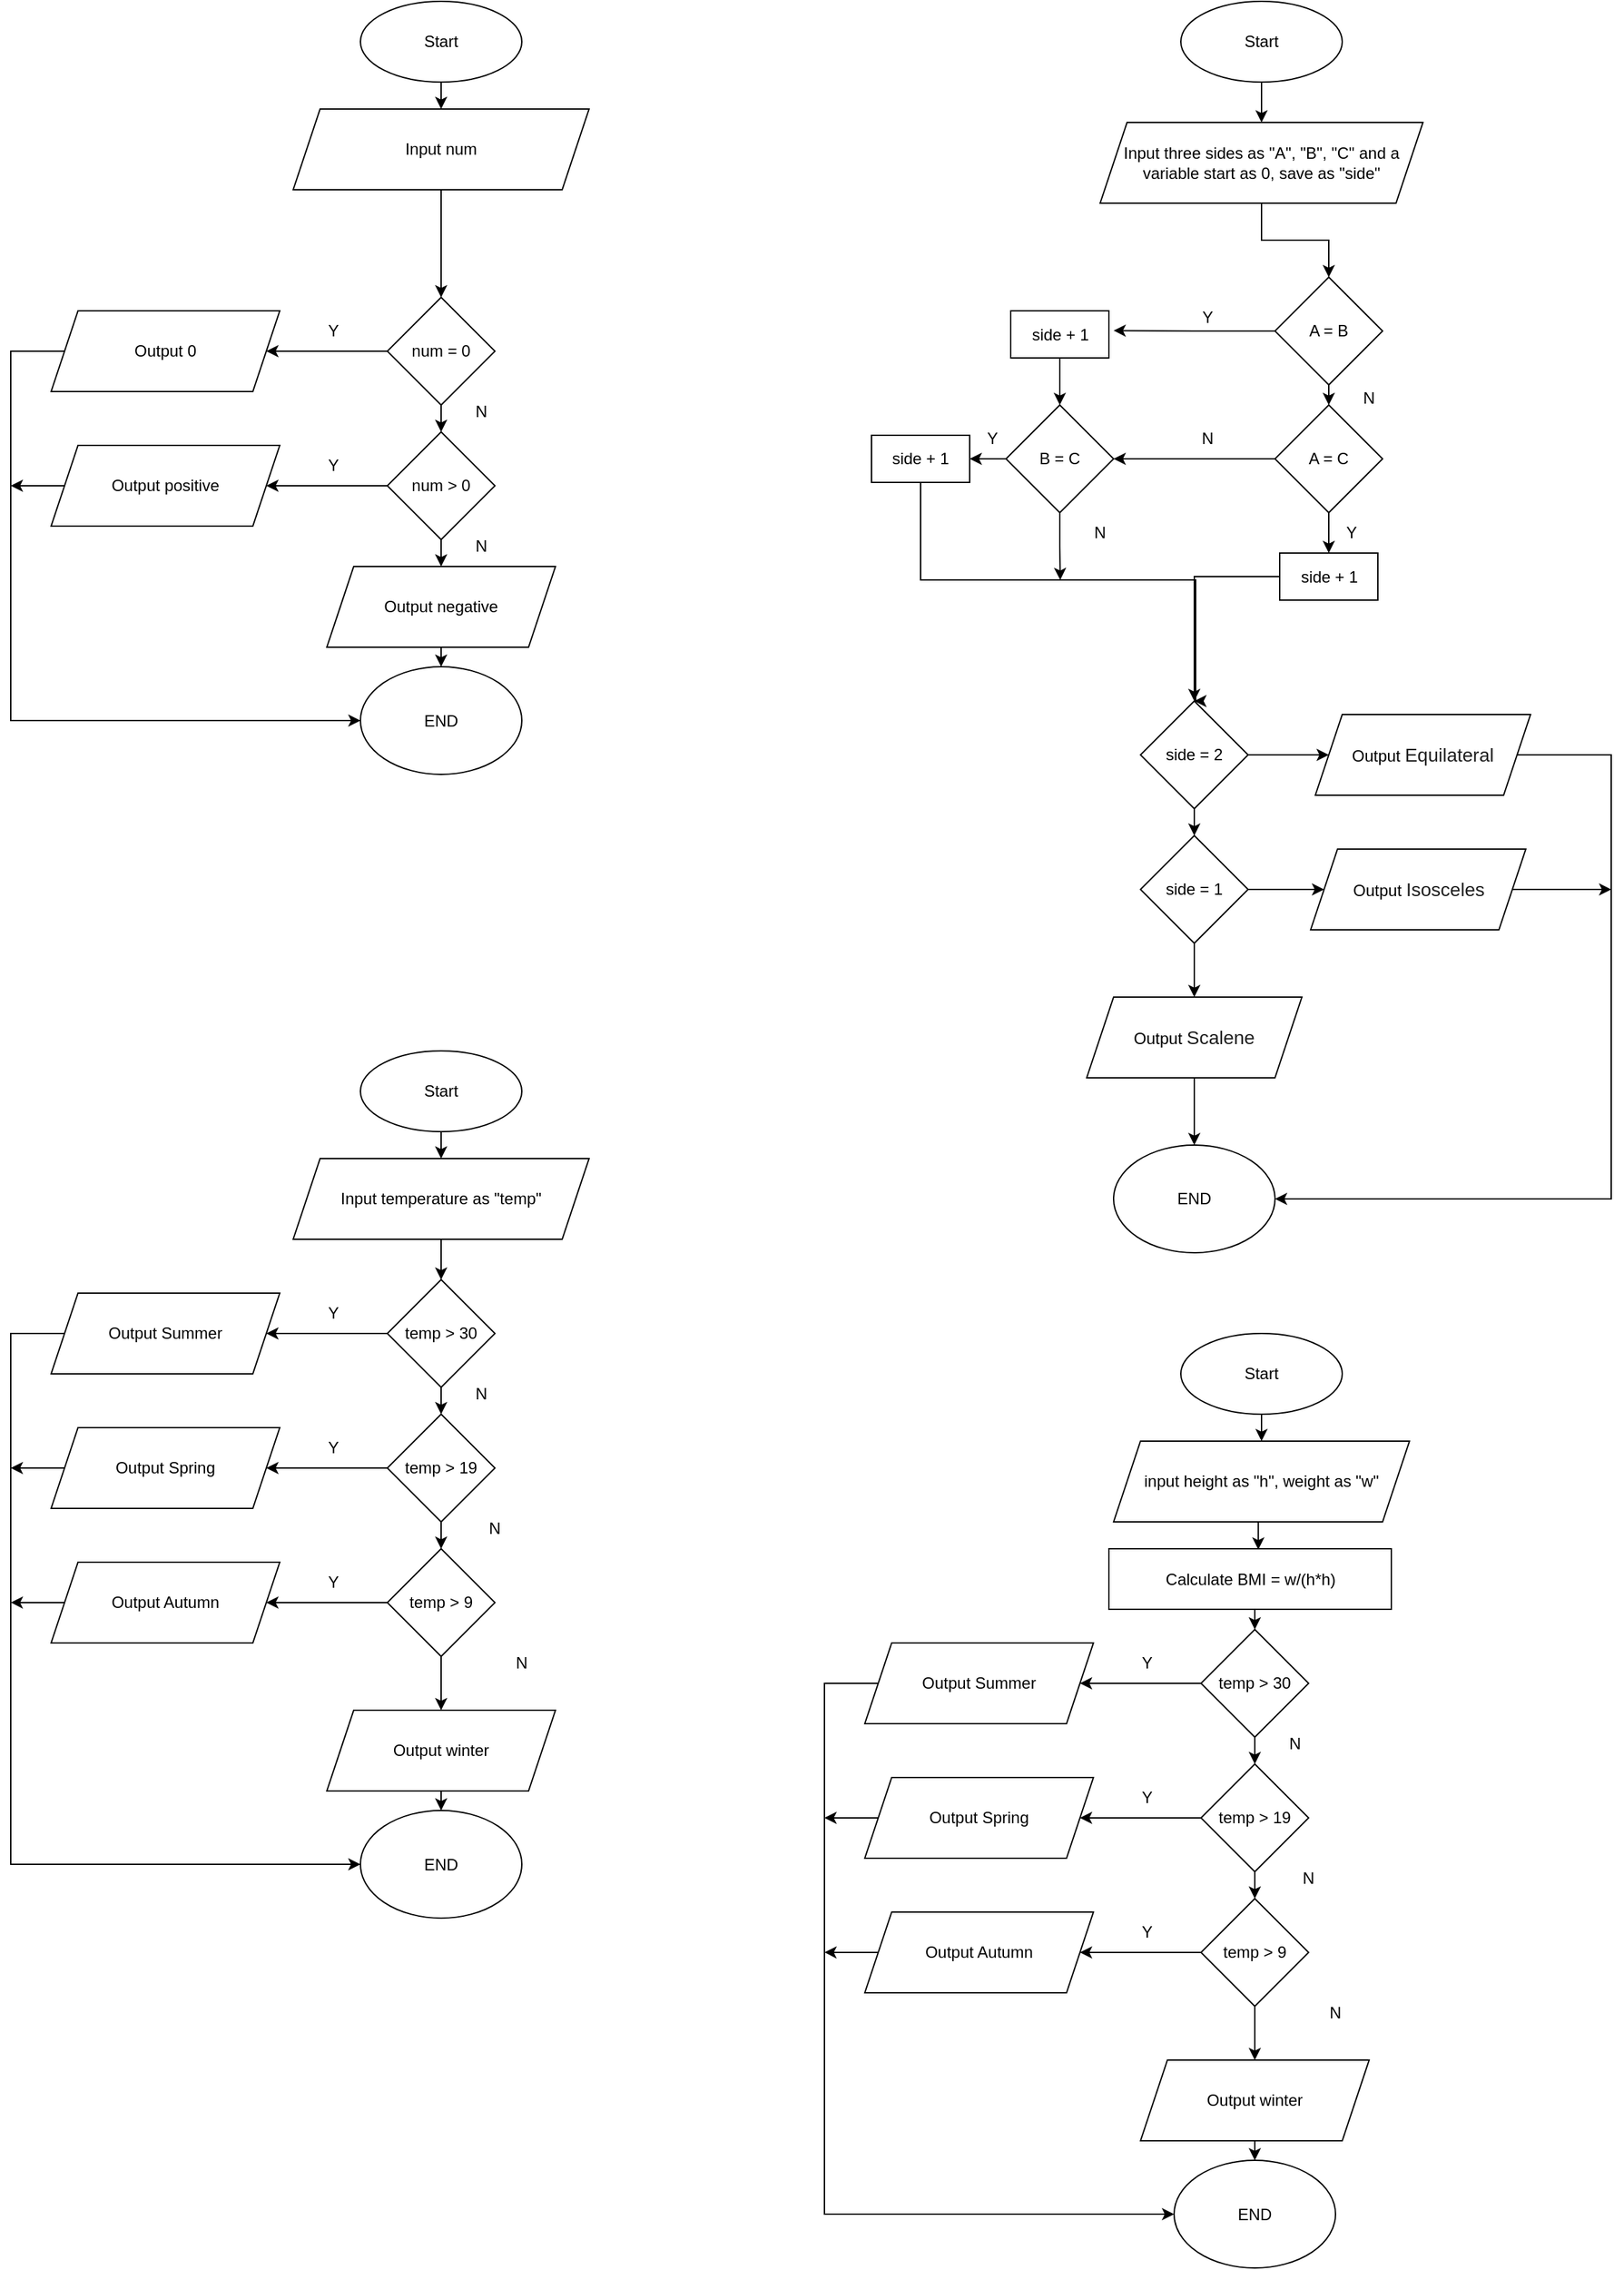 <mxfile version="26.2.2">
  <diagram name="第 1 页" id="eC2Kco5h_vt9p9tLWTmq">
    <mxGraphModel dx="838" dy="527" grid="1" gridSize="10" guides="1" tooltips="1" connect="1" arrows="1" fold="1" page="1" pageScale="1" pageWidth="827" pageHeight="1169" math="0" shadow="0">
      <root>
        <mxCell id="0" />
        <mxCell id="1" parent="0" />
        <mxCell id="uq4aCa0WkTKRPATRxZhl-22" style="edgeStyle=orthogonalEdgeStyle;rounded=0;orthogonalLoop=1;jettySize=auto;html=1;exitX=0.5;exitY=1;exitDx=0;exitDy=0;entryX=0.5;entryY=0;entryDx=0;entryDy=0;" parent="1" source="uq4aCa0WkTKRPATRxZhl-1" target="uq4aCa0WkTKRPATRxZhl-2" edge="1">
          <mxGeometry relative="1" as="geometry" />
        </mxCell>
        <mxCell id="uq4aCa0WkTKRPATRxZhl-1" value="Start" style="ellipse;whiteSpace=wrap;html=1;" parent="1" vertex="1">
          <mxGeometry x="380" y="90" width="120" height="60" as="geometry" />
        </mxCell>
        <mxCell id="uq4aCa0WkTKRPATRxZhl-21" style="edgeStyle=orthogonalEdgeStyle;rounded=0;orthogonalLoop=1;jettySize=auto;html=1;exitX=0.5;exitY=1;exitDx=0;exitDy=0;entryX=0.5;entryY=0;entryDx=0;entryDy=0;" parent="1" source="uq4aCa0WkTKRPATRxZhl-2" target="uq4aCa0WkTKRPATRxZhl-10" edge="1">
          <mxGeometry relative="1" as="geometry">
            <mxPoint x="440" y="250.0" as="targetPoint" />
          </mxGeometry>
        </mxCell>
        <mxCell id="uq4aCa0WkTKRPATRxZhl-2" value="Input num" style="shape=parallelogram;perimeter=parallelogramPerimeter;whiteSpace=wrap;html=1;fixedSize=1;" parent="1" vertex="1">
          <mxGeometry x="330" y="170" width="220" height="60" as="geometry" />
        </mxCell>
        <mxCell id="qsWvdxj1EgRxqHzuY-iP-4" style="edgeStyle=orthogonalEdgeStyle;rounded=0;orthogonalLoop=1;jettySize=auto;html=1;exitX=0.5;exitY=1;exitDx=0;exitDy=0;entryX=0.5;entryY=0;entryDx=0;entryDy=0;" edge="1" parent="1" source="uq4aCa0WkTKRPATRxZhl-10" target="qsWvdxj1EgRxqHzuY-iP-1">
          <mxGeometry relative="1" as="geometry" />
        </mxCell>
        <mxCell id="qsWvdxj1EgRxqHzuY-iP-7" style="edgeStyle=orthogonalEdgeStyle;rounded=0;orthogonalLoop=1;jettySize=auto;html=1;exitX=0;exitY=0.5;exitDx=0;exitDy=0;" edge="1" parent="1" source="uq4aCa0WkTKRPATRxZhl-10" target="qsWvdxj1EgRxqHzuY-iP-3">
          <mxGeometry relative="1" as="geometry" />
        </mxCell>
        <mxCell id="uq4aCa0WkTKRPATRxZhl-10" value="num = 0" style="rhombus;whiteSpace=wrap;html=1;" parent="1" vertex="1">
          <mxGeometry x="400" y="310" width="80" height="80" as="geometry" />
        </mxCell>
        <mxCell id="uq4aCa0WkTKRPATRxZhl-24" style="edgeStyle=orthogonalEdgeStyle;rounded=0;orthogonalLoop=1;jettySize=auto;html=1;exitX=0.5;exitY=1;exitDx=0;exitDy=0;entryX=0.5;entryY=0;entryDx=0;entryDy=0;" parent="1" source="uq4aCa0WkTKRPATRxZhl-13" target="uq4aCa0WkTKRPATRxZhl-15" edge="1">
          <mxGeometry relative="1" as="geometry" />
        </mxCell>
        <mxCell id="uq4aCa0WkTKRPATRxZhl-13" value="Output negative" style="shape=parallelogram;perimeter=parallelogramPerimeter;whiteSpace=wrap;html=1;fixedSize=1;" parent="1" vertex="1">
          <mxGeometry x="355" y="510" width="170" height="60" as="geometry" />
        </mxCell>
        <mxCell id="uq4aCa0WkTKRPATRxZhl-15" value="END" style="ellipse;whiteSpace=wrap;html=1;" parent="1" vertex="1">
          <mxGeometry x="380" y="584.5" width="120" height="80" as="geometry" />
        </mxCell>
        <mxCell id="qsWvdxj1EgRxqHzuY-iP-5" style="edgeStyle=orthogonalEdgeStyle;rounded=0;orthogonalLoop=1;jettySize=auto;html=1;exitX=0.5;exitY=1;exitDx=0;exitDy=0;entryX=0.5;entryY=0;entryDx=0;entryDy=0;" edge="1" parent="1" source="qsWvdxj1EgRxqHzuY-iP-1" target="uq4aCa0WkTKRPATRxZhl-13">
          <mxGeometry relative="1" as="geometry" />
        </mxCell>
        <mxCell id="qsWvdxj1EgRxqHzuY-iP-6" style="edgeStyle=orthogonalEdgeStyle;rounded=0;orthogonalLoop=1;jettySize=auto;html=1;exitX=0;exitY=0.5;exitDx=0;exitDy=0;" edge="1" parent="1" source="qsWvdxj1EgRxqHzuY-iP-1" target="qsWvdxj1EgRxqHzuY-iP-2">
          <mxGeometry relative="1" as="geometry" />
        </mxCell>
        <mxCell id="qsWvdxj1EgRxqHzuY-iP-1" value="num &amp;gt; 0" style="rhombus;whiteSpace=wrap;html=1;" vertex="1" parent="1">
          <mxGeometry x="400" y="410" width="80" height="80" as="geometry" />
        </mxCell>
        <mxCell id="qsWvdxj1EgRxqHzuY-iP-11" style="edgeStyle=orthogonalEdgeStyle;rounded=0;orthogonalLoop=1;jettySize=auto;html=1;exitX=0;exitY=0.5;exitDx=0;exitDy=0;" edge="1" parent="1" source="qsWvdxj1EgRxqHzuY-iP-2">
          <mxGeometry relative="1" as="geometry">
            <mxPoint x="120" y="450" as="targetPoint" />
          </mxGeometry>
        </mxCell>
        <mxCell id="qsWvdxj1EgRxqHzuY-iP-2" value="Output positive" style="shape=parallelogram;perimeter=parallelogramPerimeter;whiteSpace=wrap;html=1;fixedSize=1;" vertex="1" parent="1">
          <mxGeometry x="150" y="420" width="170" height="60" as="geometry" />
        </mxCell>
        <mxCell id="qsWvdxj1EgRxqHzuY-iP-10" style="edgeStyle=orthogonalEdgeStyle;rounded=0;orthogonalLoop=1;jettySize=auto;html=1;exitX=0;exitY=0.5;exitDx=0;exitDy=0;entryX=0;entryY=0.5;entryDx=0;entryDy=0;" edge="1" parent="1" source="qsWvdxj1EgRxqHzuY-iP-3" target="uq4aCa0WkTKRPATRxZhl-15">
          <mxGeometry relative="1" as="geometry">
            <Array as="points">
              <mxPoint x="120" y="350" />
              <mxPoint x="120" y="625" />
            </Array>
          </mxGeometry>
        </mxCell>
        <mxCell id="qsWvdxj1EgRxqHzuY-iP-3" value="Output 0" style="shape=parallelogram;perimeter=parallelogramPerimeter;whiteSpace=wrap;html=1;fixedSize=1;" vertex="1" parent="1">
          <mxGeometry x="150" y="320" width="170" height="60" as="geometry" />
        </mxCell>
        <mxCell id="qsWvdxj1EgRxqHzuY-iP-12" value="Y" style="text;html=1;align=center;verticalAlign=middle;whiteSpace=wrap;rounded=0;" vertex="1" parent="1">
          <mxGeometry x="330" y="320" width="60" height="30" as="geometry" />
        </mxCell>
        <mxCell id="qsWvdxj1EgRxqHzuY-iP-13" value="Y" style="text;html=1;align=center;verticalAlign=middle;whiteSpace=wrap;rounded=0;" vertex="1" parent="1">
          <mxGeometry x="330" y="420" width="60" height="30" as="geometry" />
        </mxCell>
        <mxCell id="qsWvdxj1EgRxqHzuY-iP-14" value="N" style="text;html=1;align=center;verticalAlign=middle;whiteSpace=wrap;rounded=0;" vertex="1" parent="1">
          <mxGeometry x="440" y="380" width="60" height="30" as="geometry" />
        </mxCell>
        <mxCell id="qsWvdxj1EgRxqHzuY-iP-15" value="N" style="text;html=1;align=center;verticalAlign=middle;whiteSpace=wrap;rounded=0;" vertex="1" parent="1">
          <mxGeometry x="440" y="480" width="60" height="30" as="geometry" />
        </mxCell>
        <mxCell id="qsWvdxj1EgRxqHzuY-iP-49" style="edgeStyle=orthogonalEdgeStyle;rounded=0;orthogonalLoop=1;jettySize=auto;html=1;exitX=0.5;exitY=1;exitDx=0;exitDy=0;entryX=0.5;entryY=0;entryDx=0;entryDy=0;" edge="1" parent="1" source="qsWvdxj1EgRxqHzuY-iP-17" target="qsWvdxj1EgRxqHzuY-iP-19">
          <mxGeometry relative="1" as="geometry" />
        </mxCell>
        <mxCell id="qsWvdxj1EgRxqHzuY-iP-17" value="Start" style="ellipse;whiteSpace=wrap;html=1;" vertex="1" parent="1">
          <mxGeometry x="990" y="90" width="120" height="60" as="geometry" />
        </mxCell>
        <mxCell id="qsWvdxj1EgRxqHzuY-iP-18" value="END" style="ellipse;whiteSpace=wrap;html=1;" vertex="1" parent="1">
          <mxGeometry x="940" y="940" width="120" height="80" as="geometry" />
        </mxCell>
        <mxCell id="qsWvdxj1EgRxqHzuY-iP-48" style="edgeStyle=orthogonalEdgeStyle;rounded=0;orthogonalLoop=1;jettySize=auto;html=1;exitX=0.5;exitY=1;exitDx=0;exitDy=0;entryX=0.5;entryY=0;entryDx=0;entryDy=0;" edge="1" parent="1" source="qsWvdxj1EgRxqHzuY-iP-19" target="qsWvdxj1EgRxqHzuY-iP-20">
          <mxGeometry relative="1" as="geometry" />
        </mxCell>
        <mxCell id="qsWvdxj1EgRxqHzuY-iP-19" value="Input three sides as &quot;A&quot;, &quot;B&quot;, &quot;C&quot; and a variable start as 0, save as &quot;side&quot;" style="shape=parallelogram;perimeter=parallelogramPerimeter;whiteSpace=wrap;html=1;fixedSize=1;" vertex="1" parent="1">
          <mxGeometry x="930" y="180" width="240" height="60" as="geometry" />
        </mxCell>
        <mxCell id="qsWvdxj1EgRxqHzuY-iP-34" style="edgeStyle=orthogonalEdgeStyle;rounded=0;orthogonalLoop=1;jettySize=auto;html=1;exitX=0;exitY=0.5;exitDx=0;exitDy=0;" edge="1" parent="1" source="qsWvdxj1EgRxqHzuY-iP-20">
          <mxGeometry relative="1" as="geometry">
            <mxPoint x="940" y="334.667" as="targetPoint" />
          </mxGeometry>
        </mxCell>
        <mxCell id="qsWvdxj1EgRxqHzuY-iP-35" style="edgeStyle=orthogonalEdgeStyle;rounded=0;orthogonalLoop=1;jettySize=auto;html=1;exitX=0.5;exitY=1;exitDx=0;exitDy=0;entryX=0.5;entryY=0;entryDx=0;entryDy=0;" edge="1" parent="1" source="qsWvdxj1EgRxqHzuY-iP-20" target="qsWvdxj1EgRxqHzuY-iP-22">
          <mxGeometry relative="1" as="geometry" />
        </mxCell>
        <mxCell id="qsWvdxj1EgRxqHzuY-iP-20" value="A = B" style="rhombus;whiteSpace=wrap;html=1;" vertex="1" parent="1">
          <mxGeometry x="1060" y="295" width="80" height="80" as="geometry" />
        </mxCell>
        <mxCell id="qsWvdxj1EgRxqHzuY-iP-52" style="edgeStyle=orthogonalEdgeStyle;rounded=0;orthogonalLoop=1;jettySize=auto;html=1;exitX=0;exitY=0.5;exitDx=0;exitDy=0;entryX=1;entryY=0.5;entryDx=0;entryDy=0;" edge="1" parent="1" source="qsWvdxj1EgRxqHzuY-iP-21" target="qsWvdxj1EgRxqHzuY-iP-24">
          <mxGeometry relative="1" as="geometry" />
        </mxCell>
        <mxCell id="qsWvdxj1EgRxqHzuY-iP-55" style="edgeStyle=orthogonalEdgeStyle;rounded=0;orthogonalLoop=1;jettySize=auto;html=1;exitX=0.5;exitY=1;exitDx=0;exitDy=0;" edge="1" parent="1" source="qsWvdxj1EgRxqHzuY-iP-21">
          <mxGeometry relative="1" as="geometry">
            <mxPoint x="900.333" y="520" as="targetPoint" />
          </mxGeometry>
        </mxCell>
        <mxCell id="qsWvdxj1EgRxqHzuY-iP-21" value="B = C" style="rhombus;whiteSpace=wrap;html=1;" vertex="1" parent="1">
          <mxGeometry x="860" y="390" width="80" height="80" as="geometry" />
        </mxCell>
        <mxCell id="qsWvdxj1EgRxqHzuY-iP-36" style="edgeStyle=orthogonalEdgeStyle;rounded=0;orthogonalLoop=1;jettySize=auto;html=1;exitX=0.5;exitY=1;exitDx=0;exitDy=0;entryX=0.5;entryY=0;entryDx=0;entryDy=0;" edge="1" parent="1" source="qsWvdxj1EgRxqHzuY-iP-22" target="qsWvdxj1EgRxqHzuY-iP-25">
          <mxGeometry relative="1" as="geometry" />
        </mxCell>
        <mxCell id="qsWvdxj1EgRxqHzuY-iP-37" style="edgeStyle=orthogonalEdgeStyle;rounded=0;orthogonalLoop=1;jettySize=auto;html=1;exitX=0;exitY=0.5;exitDx=0;exitDy=0;entryX=1;entryY=0.5;entryDx=0;entryDy=0;" edge="1" parent="1" source="qsWvdxj1EgRxqHzuY-iP-22" target="qsWvdxj1EgRxqHzuY-iP-21">
          <mxGeometry relative="1" as="geometry" />
        </mxCell>
        <mxCell id="qsWvdxj1EgRxqHzuY-iP-22" value="A = C" style="rhombus;whiteSpace=wrap;html=1;" vertex="1" parent="1">
          <mxGeometry x="1060" y="390" width="80" height="80" as="geometry" />
        </mxCell>
        <mxCell id="qsWvdxj1EgRxqHzuY-iP-38" style="edgeStyle=orthogonalEdgeStyle;rounded=0;orthogonalLoop=1;jettySize=auto;html=1;exitX=0.5;exitY=1;exitDx=0;exitDy=0;entryX=0.5;entryY=0;entryDx=0;entryDy=0;" edge="1" parent="1" source="qsWvdxj1EgRxqHzuY-iP-23" target="qsWvdxj1EgRxqHzuY-iP-21">
          <mxGeometry relative="1" as="geometry" />
        </mxCell>
        <mxCell id="qsWvdxj1EgRxqHzuY-iP-23" value="side + 1" style="rounded=0;whiteSpace=wrap;html=1;" vertex="1" parent="1">
          <mxGeometry x="863.5" y="320" width="73" height="35" as="geometry" />
        </mxCell>
        <mxCell id="qsWvdxj1EgRxqHzuY-iP-54" style="edgeStyle=orthogonalEdgeStyle;rounded=0;orthogonalLoop=1;jettySize=auto;html=1;exitX=0.5;exitY=1;exitDx=0;exitDy=0;" edge="1" parent="1" source="qsWvdxj1EgRxqHzuY-iP-24">
          <mxGeometry relative="1" as="geometry">
            <mxPoint x="1000" y="610" as="targetPoint" />
            <Array as="points">
              <mxPoint x="797" y="520" />
              <mxPoint x="1001" y="520" />
              <mxPoint x="1001" y="610" />
            </Array>
          </mxGeometry>
        </mxCell>
        <mxCell id="qsWvdxj1EgRxqHzuY-iP-24" value="side + 1" style="rounded=0;whiteSpace=wrap;html=1;" vertex="1" parent="1">
          <mxGeometry x="760" y="412.5" width="73" height="35" as="geometry" />
        </mxCell>
        <mxCell id="qsWvdxj1EgRxqHzuY-iP-41" style="edgeStyle=orthogonalEdgeStyle;rounded=0;orthogonalLoop=1;jettySize=auto;html=1;exitX=0;exitY=0.5;exitDx=0;exitDy=0;entryX=0.5;entryY=0;entryDx=0;entryDy=0;" edge="1" parent="1" source="qsWvdxj1EgRxqHzuY-iP-25" target="qsWvdxj1EgRxqHzuY-iP-29">
          <mxGeometry relative="1" as="geometry">
            <Array as="points">
              <mxPoint x="1000" y="518" />
            </Array>
          </mxGeometry>
        </mxCell>
        <mxCell id="qsWvdxj1EgRxqHzuY-iP-25" value="side + 1" style="rounded=0;whiteSpace=wrap;html=1;" vertex="1" parent="1">
          <mxGeometry x="1063.5" y="500" width="73" height="35" as="geometry" />
        </mxCell>
        <mxCell id="qsWvdxj1EgRxqHzuY-iP-42" style="edgeStyle=orthogonalEdgeStyle;rounded=0;orthogonalLoop=1;jettySize=auto;html=1;exitX=1;exitY=0.5;exitDx=0;exitDy=0;" edge="1" parent="1" source="qsWvdxj1EgRxqHzuY-iP-29" target="qsWvdxj1EgRxqHzuY-iP-31">
          <mxGeometry relative="1" as="geometry" />
        </mxCell>
        <mxCell id="qsWvdxj1EgRxqHzuY-iP-43" style="edgeStyle=orthogonalEdgeStyle;rounded=0;orthogonalLoop=1;jettySize=auto;html=1;exitX=0.5;exitY=1;exitDx=0;exitDy=0;entryX=0.5;entryY=0;entryDx=0;entryDy=0;" edge="1" parent="1" source="qsWvdxj1EgRxqHzuY-iP-29" target="qsWvdxj1EgRxqHzuY-iP-30">
          <mxGeometry relative="1" as="geometry" />
        </mxCell>
        <mxCell id="qsWvdxj1EgRxqHzuY-iP-29" value="side = 2" style="rhombus;whiteSpace=wrap;html=1;" vertex="1" parent="1">
          <mxGeometry x="960" y="610" width="80" height="80" as="geometry" />
        </mxCell>
        <mxCell id="qsWvdxj1EgRxqHzuY-iP-44" style="edgeStyle=orthogonalEdgeStyle;rounded=0;orthogonalLoop=1;jettySize=auto;html=1;exitX=1;exitY=0.5;exitDx=0;exitDy=0;" edge="1" parent="1" source="qsWvdxj1EgRxqHzuY-iP-30" target="qsWvdxj1EgRxqHzuY-iP-32">
          <mxGeometry relative="1" as="geometry" />
        </mxCell>
        <mxCell id="qsWvdxj1EgRxqHzuY-iP-45" style="edgeStyle=orthogonalEdgeStyle;rounded=0;orthogonalLoop=1;jettySize=auto;html=1;exitX=0.5;exitY=1;exitDx=0;exitDy=0;entryX=0.5;entryY=0;entryDx=0;entryDy=0;" edge="1" parent="1" source="qsWvdxj1EgRxqHzuY-iP-30" target="qsWvdxj1EgRxqHzuY-iP-33">
          <mxGeometry relative="1" as="geometry" />
        </mxCell>
        <mxCell id="qsWvdxj1EgRxqHzuY-iP-30" value="side = 1" style="rhombus;whiteSpace=wrap;html=1;" vertex="1" parent="1">
          <mxGeometry x="960" y="710" width="80" height="80" as="geometry" />
        </mxCell>
        <mxCell id="qsWvdxj1EgRxqHzuY-iP-56" style="edgeStyle=orthogonalEdgeStyle;rounded=0;orthogonalLoop=1;jettySize=auto;html=1;exitX=1;exitY=0.5;exitDx=0;exitDy=0;entryX=1;entryY=0.5;entryDx=0;entryDy=0;" edge="1" parent="1" source="qsWvdxj1EgRxqHzuY-iP-31" target="qsWvdxj1EgRxqHzuY-iP-18">
          <mxGeometry relative="1" as="geometry">
            <Array as="points">
              <mxPoint x="1310" y="650" />
              <mxPoint x="1310" y="980" />
            </Array>
          </mxGeometry>
        </mxCell>
        <mxCell id="qsWvdxj1EgRxqHzuY-iP-31" value="Output&amp;nbsp;&lt;span style=&quot;color: rgb(31, 31, 31); font-family: Arial, sans-serif; font-size: 14px; text-align: left; background-color: rgb(255, 255, 255);&quot;&gt;Equilateral&lt;/span&gt;" style="shape=parallelogram;perimeter=parallelogramPerimeter;whiteSpace=wrap;html=1;fixedSize=1;" vertex="1" parent="1">
          <mxGeometry x="1090" y="620" width="160" height="60" as="geometry" />
        </mxCell>
        <mxCell id="qsWvdxj1EgRxqHzuY-iP-57" style="edgeStyle=orthogonalEdgeStyle;rounded=0;orthogonalLoop=1;jettySize=auto;html=1;exitX=1;exitY=0.5;exitDx=0;exitDy=0;" edge="1" parent="1" source="qsWvdxj1EgRxqHzuY-iP-32">
          <mxGeometry relative="1" as="geometry">
            <mxPoint x="1310" y="750" as="targetPoint" />
          </mxGeometry>
        </mxCell>
        <mxCell id="qsWvdxj1EgRxqHzuY-iP-32" value="Output&amp;nbsp;&lt;span style=&quot;color: rgb(31, 31, 31); font-family: Arial, sans-serif; font-size: 14px; text-align: left; background-color: rgb(255, 255, 255);&quot;&gt;Isosceles&lt;/span&gt;" style="shape=parallelogram;perimeter=parallelogramPerimeter;whiteSpace=wrap;html=1;fixedSize=1;" vertex="1" parent="1">
          <mxGeometry x="1086.5" y="720" width="160" height="60" as="geometry" />
        </mxCell>
        <mxCell id="qsWvdxj1EgRxqHzuY-iP-47" style="edgeStyle=orthogonalEdgeStyle;rounded=0;orthogonalLoop=1;jettySize=auto;html=1;exitX=0.5;exitY=1;exitDx=0;exitDy=0;entryX=0.5;entryY=0;entryDx=0;entryDy=0;" edge="1" parent="1" source="qsWvdxj1EgRxqHzuY-iP-33" target="qsWvdxj1EgRxqHzuY-iP-18">
          <mxGeometry relative="1" as="geometry" />
        </mxCell>
        <mxCell id="qsWvdxj1EgRxqHzuY-iP-33" value="Output&amp;nbsp;&lt;span style=&quot;color: rgb(31, 31, 31); font-family: Arial, sans-serif; font-size: 14px; text-align: left; background-color: rgb(255, 255, 255);&quot;&gt;Scalene&lt;/span&gt;" style="shape=parallelogram;perimeter=parallelogramPerimeter;whiteSpace=wrap;html=1;fixedSize=1;" vertex="1" parent="1">
          <mxGeometry x="920" y="830" width="160" height="60" as="geometry" />
        </mxCell>
        <mxCell id="qsWvdxj1EgRxqHzuY-iP-50" value="Y" style="text;html=1;align=center;verticalAlign=middle;whiteSpace=wrap;rounded=0;" vertex="1" parent="1">
          <mxGeometry x="980" y="310" width="60" height="30" as="geometry" />
        </mxCell>
        <mxCell id="qsWvdxj1EgRxqHzuY-iP-51" value="Y" style="text;html=1;align=center;verticalAlign=middle;whiteSpace=wrap;rounded=0;" vertex="1" parent="1">
          <mxGeometry x="820" y="400" width="60" height="30" as="geometry" />
        </mxCell>
        <mxCell id="qsWvdxj1EgRxqHzuY-iP-53" value="Y" style="text;html=1;align=center;verticalAlign=middle;whiteSpace=wrap;rounded=0;" vertex="1" parent="1">
          <mxGeometry x="1086.5" y="470" width="60" height="30" as="geometry" />
        </mxCell>
        <mxCell id="qsWvdxj1EgRxqHzuY-iP-58" value="N" style="text;html=1;align=center;verticalAlign=middle;whiteSpace=wrap;rounded=0;" vertex="1" parent="1">
          <mxGeometry x="980" y="400" width="60" height="30" as="geometry" />
        </mxCell>
        <mxCell id="qsWvdxj1EgRxqHzuY-iP-59" value="N" style="text;html=1;align=center;verticalAlign=middle;whiteSpace=wrap;rounded=0;" vertex="1" parent="1">
          <mxGeometry x="900" y="470" width="60" height="30" as="geometry" />
        </mxCell>
        <mxCell id="qsWvdxj1EgRxqHzuY-iP-60" value="N" style="text;html=1;align=center;verticalAlign=middle;whiteSpace=wrap;rounded=0;" vertex="1" parent="1">
          <mxGeometry x="1100" y="370" width="60" height="30" as="geometry" />
        </mxCell>
        <mxCell id="qsWvdxj1EgRxqHzuY-iP-61" style="edgeStyle=orthogonalEdgeStyle;rounded=0;orthogonalLoop=1;jettySize=auto;html=1;exitX=0.5;exitY=1;exitDx=0;exitDy=0;entryX=0.5;entryY=0;entryDx=0;entryDy=0;" edge="1" parent="1" source="qsWvdxj1EgRxqHzuY-iP-62" target="qsWvdxj1EgRxqHzuY-iP-64">
          <mxGeometry relative="1" as="geometry" />
        </mxCell>
        <mxCell id="qsWvdxj1EgRxqHzuY-iP-62" value="Start" style="ellipse;whiteSpace=wrap;html=1;" vertex="1" parent="1">
          <mxGeometry x="380" y="870" width="120" height="60" as="geometry" />
        </mxCell>
        <mxCell id="qsWvdxj1EgRxqHzuY-iP-63" style="edgeStyle=orthogonalEdgeStyle;rounded=0;orthogonalLoop=1;jettySize=auto;html=1;exitX=0.5;exitY=1;exitDx=0;exitDy=0;entryX=0.5;entryY=0;entryDx=0;entryDy=0;" edge="1" parent="1" source="qsWvdxj1EgRxqHzuY-iP-64" target="qsWvdxj1EgRxqHzuY-iP-67">
          <mxGeometry relative="1" as="geometry">
            <mxPoint x="440" y="1030" as="targetPoint" />
          </mxGeometry>
        </mxCell>
        <mxCell id="qsWvdxj1EgRxqHzuY-iP-64" value="Input temperature as &quot;temp&quot;" style="shape=parallelogram;perimeter=parallelogramPerimeter;whiteSpace=wrap;html=1;fixedSize=1;" vertex="1" parent="1">
          <mxGeometry x="330" y="950" width="220" height="60" as="geometry" />
        </mxCell>
        <mxCell id="qsWvdxj1EgRxqHzuY-iP-65" style="edgeStyle=orthogonalEdgeStyle;rounded=0;orthogonalLoop=1;jettySize=auto;html=1;exitX=0.5;exitY=1;exitDx=0;exitDy=0;entryX=0.5;entryY=0;entryDx=0;entryDy=0;" edge="1" parent="1" source="qsWvdxj1EgRxqHzuY-iP-67" target="qsWvdxj1EgRxqHzuY-iP-73">
          <mxGeometry relative="1" as="geometry" />
        </mxCell>
        <mxCell id="qsWvdxj1EgRxqHzuY-iP-66" style="edgeStyle=orthogonalEdgeStyle;rounded=0;orthogonalLoop=1;jettySize=auto;html=1;exitX=0;exitY=0.5;exitDx=0;exitDy=0;" edge="1" parent="1" source="qsWvdxj1EgRxqHzuY-iP-67" target="qsWvdxj1EgRxqHzuY-iP-77">
          <mxGeometry relative="1" as="geometry" />
        </mxCell>
        <mxCell id="qsWvdxj1EgRxqHzuY-iP-67" value="temp &amp;gt; 30" style="rhombus;whiteSpace=wrap;html=1;" vertex="1" parent="1">
          <mxGeometry x="400" y="1040" width="80" height="80" as="geometry" />
        </mxCell>
        <mxCell id="qsWvdxj1EgRxqHzuY-iP-68" style="edgeStyle=orthogonalEdgeStyle;rounded=0;orthogonalLoop=1;jettySize=auto;html=1;exitX=0.5;exitY=1;exitDx=0;exitDy=0;entryX=0.5;entryY=0;entryDx=0;entryDy=0;" edge="1" parent="1" source="qsWvdxj1EgRxqHzuY-iP-69" target="qsWvdxj1EgRxqHzuY-iP-70">
          <mxGeometry relative="1" as="geometry" />
        </mxCell>
        <mxCell id="qsWvdxj1EgRxqHzuY-iP-69" value="Output winter" style="shape=parallelogram;perimeter=parallelogramPerimeter;whiteSpace=wrap;html=1;fixedSize=1;" vertex="1" parent="1">
          <mxGeometry x="355" y="1360" width="170" height="60" as="geometry" />
        </mxCell>
        <mxCell id="qsWvdxj1EgRxqHzuY-iP-70" value="END" style="ellipse;whiteSpace=wrap;html=1;" vertex="1" parent="1">
          <mxGeometry x="380" y="1434.5" width="120" height="80" as="geometry" />
        </mxCell>
        <mxCell id="qsWvdxj1EgRxqHzuY-iP-72" style="edgeStyle=orthogonalEdgeStyle;rounded=0;orthogonalLoop=1;jettySize=auto;html=1;exitX=0;exitY=0.5;exitDx=0;exitDy=0;" edge="1" parent="1" source="qsWvdxj1EgRxqHzuY-iP-73" target="qsWvdxj1EgRxqHzuY-iP-75">
          <mxGeometry relative="1" as="geometry" />
        </mxCell>
        <mxCell id="qsWvdxj1EgRxqHzuY-iP-90" style="edgeStyle=orthogonalEdgeStyle;rounded=0;orthogonalLoop=1;jettySize=auto;html=1;exitX=0.5;exitY=1;exitDx=0;exitDy=0;entryX=0.5;entryY=0;entryDx=0;entryDy=0;" edge="1" parent="1" source="qsWvdxj1EgRxqHzuY-iP-73" target="qsWvdxj1EgRxqHzuY-iP-83">
          <mxGeometry relative="1" as="geometry" />
        </mxCell>
        <mxCell id="qsWvdxj1EgRxqHzuY-iP-73" value="temp &amp;gt; 19" style="rhombus;whiteSpace=wrap;html=1;" vertex="1" parent="1">
          <mxGeometry x="400" y="1140" width="80" height="80" as="geometry" />
        </mxCell>
        <mxCell id="qsWvdxj1EgRxqHzuY-iP-74" style="edgeStyle=orthogonalEdgeStyle;rounded=0;orthogonalLoop=1;jettySize=auto;html=1;exitX=0;exitY=0.5;exitDx=0;exitDy=0;" edge="1" parent="1" source="qsWvdxj1EgRxqHzuY-iP-75">
          <mxGeometry relative="1" as="geometry">
            <mxPoint x="120" y="1180" as="targetPoint" />
          </mxGeometry>
        </mxCell>
        <mxCell id="qsWvdxj1EgRxqHzuY-iP-75" value="Output Spring" style="shape=parallelogram;perimeter=parallelogramPerimeter;whiteSpace=wrap;html=1;fixedSize=1;" vertex="1" parent="1">
          <mxGeometry x="150" y="1150" width="170" height="60" as="geometry" />
        </mxCell>
        <mxCell id="qsWvdxj1EgRxqHzuY-iP-76" style="edgeStyle=orthogonalEdgeStyle;rounded=0;orthogonalLoop=1;jettySize=auto;html=1;exitX=0;exitY=0.5;exitDx=0;exitDy=0;entryX=0;entryY=0.5;entryDx=0;entryDy=0;" edge="1" parent="1" source="qsWvdxj1EgRxqHzuY-iP-77" target="qsWvdxj1EgRxqHzuY-iP-70">
          <mxGeometry relative="1" as="geometry">
            <Array as="points">
              <mxPoint x="120" y="1080" />
              <mxPoint x="120" y="1475" />
            </Array>
          </mxGeometry>
        </mxCell>
        <mxCell id="qsWvdxj1EgRxqHzuY-iP-77" value="Output Summer" style="shape=parallelogram;perimeter=parallelogramPerimeter;whiteSpace=wrap;html=1;fixedSize=1;" vertex="1" parent="1">
          <mxGeometry x="150" y="1050" width="170" height="60" as="geometry" />
        </mxCell>
        <mxCell id="qsWvdxj1EgRxqHzuY-iP-78" value="Y" style="text;html=1;align=center;verticalAlign=middle;whiteSpace=wrap;rounded=0;" vertex="1" parent="1">
          <mxGeometry x="330" y="1050" width="60" height="30" as="geometry" />
        </mxCell>
        <mxCell id="qsWvdxj1EgRxqHzuY-iP-79" value="Y" style="text;html=1;align=center;verticalAlign=middle;whiteSpace=wrap;rounded=0;" vertex="1" parent="1">
          <mxGeometry x="330" y="1150" width="60" height="30" as="geometry" />
        </mxCell>
        <mxCell id="qsWvdxj1EgRxqHzuY-iP-80" value="N" style="text;html=1;align=center;verticalAlign=middle;whiteSpace=wrap;rounded=0;" vertex="1" parent="1">
          <mxGeometry x="440" y="1110" width="60" height="30" as="geometry" />
        </mxCell>
        <mxCell id="qsWvdxj1EgRxqHzuY-iP-81" value="N" style="text;html=1;align=center;verticalAlign=middle;whiteSpace=wrap;rounded=0;" vertex="1" parent="1">
          <mxGeometry x="450" y="1210" width="60" height="30" as="geometry" />
        </mxCell>
        <mxCell id="qsWvdxj1EgRxqHzuY-iP-82" style="edgeStyle=orthogonalEdgeStyle;rounded=0;orthogonalLoop=1;jettySize=auto;html=1;exitX=0;exitY=0.5;exitDx=0;exitDy=0;" edge="1" parent="1" source="qsWvdxj1EgRxqHzuY-iP-83" target="qsWvdxj1EgRxqHzuY-iP-84">
          <mxGeometry relative="1" as="geometry" />
        </mxCell>
        <mxCell id="qsWvdxj1EgRxqHzuY-iP-89" style="edgeStyle=orthogonalEdgeStyle;rounded=0;orthogonalLoop=1;jettySize=auto;html=1;exitX=0.5;exitY=1;exitDx=0;exitDy=0;entryX=0.5;entryY=0;entryDx=0;entryDy=0;" edge="1" parent="1" source="qsWvdxj1EgRxqHzuY-iP-83" target="qsWvdxj1EgRxqHzuY-iP-69">
          <mxGeometry relative="1" as="geometry" />
        </mxCell>
        <mxCell id="qsWvdxj1EgRxqHzuY-iP-83" value="temp &amp;gt; 9" style="rhombus;whiteSpace=wrap;html=1;" vertex="1" parent="1">
          <mxGeometry x="400" y="1240" width="80" height="80" as="geometry" />
        </mxCell>
        <mxCell id="qsWvdxj1EgRxqHzuY-iP-91" style="edgeStyle=orthogonalEdgeStyle;rounded=0;orthogonalLoop=1;jettySize=auto;html=1;exitX=0;exitY=0.5;exitDx=0;exitDy=0;" edge="1" parent="1" source="qsWvdxj1EgRxqHzuY-iP-84">
          <mxGeometry relative="1" as="geometry">
            <mxPoint x="120" y="1279.913" as="targetPoint" />
          </mxGeometry>
        </mxCell>
        <mxCell id="qsWvdxj1EgRxqHzuY-iP-84" value="Output Autumn" style="shape=parallelogram;perimeter=parallelogramPerimeter;whiteSpace=wrap;html=1;fixedSize=1;" vertex="1" parent="1">
          <mxGeometry x="150" y="1250" width="170" height="60" as="geometry" />
        </mxCell>
        <mxCell id="qsWvdxj1EgRxqHzuY-iP-85" value="Y" style="text;html=1;align=center;verticalAlign=middle;whiteSpace=wrap;rounded=0;" vertex="1" parent="1">
          <mxGeometry x="330" y="1250" width="60" height="30" as="geometry" />
        </mxCell>
        <mxCell id="qsWvdxj1EgRxqHzuY-iP-86" value="N" style="text;html=1;align=center;verticalAlign=middle;whiteSpace=wrap;rounded=0;" vertex="1" parent="1">
          <mxGeometry x="470" y="1310" width="60" height="30" as="geometry" />
        </mxCell>
        <mxCell id="qsWvdxj1EgRxqHzuY-iP-92" style="edgeStyle=orthogonalEdgeStyle;rounded=0;orthogonalLoop=1;jettySize=auto;html=1;exitX=0.5;exitY=1;exitDx=0;exitDy=0;entryX=0.5;entryY=0;entryDx=0;entryDy=0;" edge="1" parent="1" source="qsWvdxj1EgRxqHzuY-iP-93" target="qsWvdxj1EgRxqHzuY-iP-95">
          <mxGeometry relative="1" as="geometry" />
        </mxCell>
        <mxCell id="qsWvdxj1EgRxqHzuY-iP-93" value="Start" style="ellipse;whiteSpace=wrap;html=1;" vertex="1" parent="1">
          <mxGeometry x="990" y="1080" width="120" height="60" as="geometry" />
        </mxCell>
        <mxCell id="qsWvdxj1EgRxqHzuY-iP-95" value="input height as &quot;h&quot;, weight as &quot;w&quot;" style="shape=parallelogram;perimeter=parallelogramPerimeter;whiteSpace=wrap;html=1;fixedSize=1;" vertex="1" parent="1">
          <mxGeometry x="940" y="1160" width="220" height="60" as="geometry" />
        </mxCell>
        <mxCell id="qsWvdxj1EgRxqHzuY-iP-96" style="edgeStyle=orthogonalEdgeStyle;rounded=0;orthogonalLoop=1;jettySize=auto;html=1;exitX=0.5;exitY=1;exitDx=0;exitDy=0;entryX=0.5;entryY=0;entryDx=0;entryDy=0;" edge="1" parent="1" source="qsWvdxj1EgRxqHzuY-iP-98" target="qsWvdxj1EgRxqHzuY-iP-104">
          <mxGeometry relative="1" as="geometry" />
        </mxCell>
        <mxCell id="qsWvdxj1EgRxqHzuY-iP-97" style="edgeStyle=orthogonalEdgeStyle;rounded=0;orthogonalLoop=1;jettySize=auto;html=1;exitX=0;exitY=0.5;exitDx=0;exitDy=0;" edge="1" parent="1" source="qsWvdxj1EgRxqHzuY-iP-98" target="qsWvdxj1EgRxqHzuY-iP-108">
          <mxGeometry relative="1" as="geometry" />
        </mxCell>
        <mxCell id="qsWvdxj1EgRxqHzuY-iP-98" value="temp &amp;gt; 30" style="rhombus;whiteSpace=wrap;html=1;" vertex="1" parent="1">
          <mxGeometry x="1005" y="1300" width="80" height="80" as="geometry" />
        </mxCell>
        <mxCell id="qsWvdxj1EgRxqHzuY-iP-99" style="edgeStyle=orthogonalEdgeStyle;rounded=0;orthogonalLoop=1;jettySize=auto;html=1;exitX=0.5;exitY=1;exitDx=0;exitDy=0;entryX=0.5;entryY=0;entryDx=0;entryDy=0;" edge="1" parent="1" source="qsWvdxj1EgRxqHzuY-iP-100" target="qsWvdxj1EgRxqHzuY-iP-101">
          <mxGeometry relative="1" as="geometry" />
        </mxCell>
        <mxCell id="qsWvdxj1EgRxqHzuY-iP-100" value="Output winter" style="shape=parallelogram;perimeter=parallelogramPerimeter;whiteSpace=wrap;html=1;fixedSize=1;" vertex="1" parent="1">
          <mxGeometry x="960" y="1620" width="170" height="60" as="geometry" />
        </mxCell>
        <mxCell id="qsWvdxj1EgRxqHzuY-iP-101" value="END" style="ellipse;whiteSpace=wrap;html=1;" vertex="1" parent="1">
          <mxGeometry x="985" y="1694.5" width="120" height="80" as="geometry" />
        </mxCell>
        <mxCell id="qsWvdxj1EgRxqHzuY-iP-102" style="edgeStyle=orthogonalEdgeStyle;rounded=0;orthogonalLoop=1;jettySize=auto;html=1;exitX=0;exitY=0.5;exitDx=0;exitDy=0;" edge="1" parent="1" source="qsWvdxj1EgRxqHzuY-iP-104" target="qsWvdxj1EgRxqHzuY-iP-106">
          <mxGeometry relative="1" as="geometry" />
        </mxCell>
        <mxCell id="qsWvdxj1EgRxqHzuY-iP-103" style="edgeStyle=orthogonalEdgeStyle;rounded=0;orthogonalLoop=1;jettySize=auto;html=1;exitX=0.5;exitY=1;exitDx=0;exitDy=0;entryX=0.5;entryY=0;entryDx=0;entryDy=0;" edge="1" parent="1" source="qsWvdxj1EgRxqHzuY-iP-104" target="qsWvdxj1EgRxqHzuY-iP-115">
          <mxGeometry relative="1" as="geometry" />
        </mxCell>
        <mxCell id="qsWvdxj1EgRxqHzuY-iP-104" value="temp &amp;gt; 19" style="rhombus;whiteSpace=wrap;html=1;" vertex="1" parent="1">
          <mxGeometry x="1005" y="1400" width="80" height="80" as="geometry" />
        </mxCell>
        <mxCell id="qsWvdxj1EgRxqHzuY-iP-105" style="edgeStyle=orthogonalEdgeStyle;rounded=0;orthogonalLoop=1;jettySize=auto;html=1;exitX=0;exitY=0.5;exitDx=0;exitDy=0;" edge="1" parent="1" source="qsWvdxj1EgRxqHzuY-iP-106">
          <mxGeometry relative="1" as="geometry">
            <mxPoint x="725" y="1440" as="targetPoint" />
          </mxGeometry>
        </mxCell>
        <mxCell id="qsWvdxj1EgRxqHzuY-iP-106" value="Output Spring" style="shape=parallelogram;perimeter=parallelogramPerimeter;whiteSpace=wrap;html=1;fixedSize=1;" vertex="1" parent="1">
          <mxGeometry x="755" y="1410" width="170" height="60" as="geometry" />
        </mxCell>
        <mxCell id="qsWvdxj1EgRxqHzuY-iP-107" style="edgeStyle=orthogonalEdgeStyle;rounded=0;orthogonalLoop=1;jettySize=auto;html=1;exitX=0;exitY=0.5;exitDx=0;exitDy=0;entryX=0;entryY=0.5;entryDx=0;entryDy=0;" edge="1" parent="1" source="qsWvdxj1EgRxqHzuY-iP-108" target="qsWvdxj1EgRxqHzuY-iP-101">
          <mxGeometry relative="1" as="geometry">
            <Array as="points">
              <mxPoint x="725" y="1340" />
              <mxPoint x="725" y="1735" />
            </Array>
          </mxGeometry>
        </mxCell>
        <mxCell id="qsWvdxj1EgRxqHzuY-iP-108" value="Output Summer" style="shape=parallelogram;perimeter=parallelogramPerimeter;whiteSpace=wrap;html=1;fixedSize=1;" vertex="1" parent="1">
          <mxGeometry x="755" y="1310" width="170" height="60" as="geometry" />
        </mxCell>
        <mxCell id="qsWvdxj1EgRxqHzuY-iP-109" value="Y" style="text;html=1;align=center;verticalAlign=middle;whiteSpace=wrap;rounded=0;" vertex="1" parent="1">
          <mxGeometry x="935" y="1310" width="60" height="30" as="geometry" />
        </mxCell>
        <mxCell id="qsWvdxj1EgRxqHzuY-iP-110" value="Y" style="text;html=1;align=center;verticalAlign=middle;whiteSpace=wrap;rounded=0;" vertex="1" parent="1">
          <mxGeometry x="935" y="1410" width="60" height="30" as="geometry" />
        </mxCell>
        <mxCell id="qsWvdxj1EgRxqHzuY-iP-111" value="N" style="text;html=1;align=center;verticalAlign=middle;whiteSpace=wrap;rounded=0;" vertex="1" parent="1">
          <mxGeometry x="1045" y="1370" width="60" height="30" as="geometry" />
        </mxCell>
        <mxCell id="qsWvdxj1EgRxqHzuY-iP-112" value="N" style="text;html=1;align=center;verticalAlign=middle;whiteSpace=wrap;rounded=0;" vertex="1" parent="1">
          <mxGeometry x="1055" y="1470" width="60" height="30" as="geometry" />
        </mxCell>
        <mxCell id="qsWvdxj1EgRxqHzuY-iP-113" style="edgeStyle=orthogonalEdgeStyle;rounded=0;orthogonalLoop=1;jettySize=auto;html=1;exitX=0;exitY=0.5;exitDx=0;exitDy=0;" edge="1" parent="1" source="qsWvdxj1EgRxqHzuY-iP-115" target="qsWvdxj1EgRxqHzuY-iP-117">
          <mxGeometry relative="1" as="geometry" />
        </mxCell>
        <mxCell id="qsWvdxj1EgRxqHzuY-iP-114" style="edgeStyle=orthogonalEdgeStyle;rounded=0;orthogonalLoop=1;jettySize=auto;html=1;exitX=0.5;exitY=1;exitDx=0;exitDy=0;entryX=0.5;entryY=0;entryDx=0;entryDy=0;" edge="1" parent="1" source="qsWvdxj1EgRxqHzuY-iP-115" target="qsWvdxj1EgRxqHzuY-iP-100">
          <mxGeometry relative="1" as="geometry" />
        </mxCell>
        <mxCell id="qsWvdxj1EgRxqHzuY-iP-115" value="temp &amp;gt; 9" style="rhombus;whiteSpace=wrap;html=1;" vertex="1" parent="1">
          <mxGeometry x="1005" y="1500" width="80" height="80" as="geometry" />
        </mxCell>
        <mxCell id="qsWvdxj1EgRxqHzuY-iP-116" style="edgeStyle=orthogonalEdgeStyle;rounded=0;orthogonalLoop=1;jettySize=auto;html=1;exitX=0;exitY=0.5;exitDx=0;exitDy=0;" edge="1" parent="1" source="qsWvdxj1EgRxqHzuY-iP-117">
          <mxGeometry relative="1" as="geometry">
            <mxPoint x="725" y="1539.913" as="targetPoint" />
          </mxGeometry>
        </mxCell>
        <mxCell id="qsWvdxj1EgRxqHzuY-iP-117" value="Output Autumn" style="shape=parallelogram;perimeter=parallelogramPerimeter;whiteSpace=wrap;html=1;fixedSize=1;" vertex="1" parent="1">
          <mxGeometry x="755" y="1510" width="170" height="60" as="geometry" />
        </mxCell>
        <mxCell id="qsWvdxj1EgRxqHzuY-iP-118" value="Y" style="text;html=1;align=center;verticalAlign=middle;whiteSpace=wrap;rounded=0;" vertex="1" parent="1">
          <mxGeometry x="935" y="1510" width="60" height="30" as="geometry" />
        </mxCell>
        <mxCell id="qsWvdxj1EgRxqHzuY-iP-119" value="N" style="text;html=1;align=center;verticalAlign=middle;whiteSpace=wrap;rounded=0;" vertex="1" parent="1">
          <mxGeometry x="1075" y="1570" width="60" height="30" as="geometry" />
        </mxCell>
        <mxCell id="qsWvdxj1EgRxqHzuY-iP-121" style="edgeStyle=orthogonalEdgeStyle;rounded=0;orthogonalLoop=1;jettySize=auto;html=1;exitX=0.5;exitY=1;exitDx=0;exitDy=0;entryX=0.5;entryY=0;entryDx=0;entryDy=0;" edge="1" parent="1" source="qsWvdxj1EgRxqHzuY-iP-120" target="qsWvdxj1EgRxqHzuY-iP-98">
          <mxGeometry relative="1" as="geometry" />
        </mxCell>
        <mxCell id="qsWvdxj1EgRxqHzuY-iP-120" value="Calculate BMI = w/(h*h)" style="rounded=0;whiteSpace=wrap;html=1;" vertex="1" parent="1">
          <mxGeometry x="936.5" y="1240" width="210" height="45" as="geometry" />
        </mxCell>
        <mxCell id="qsWvdxj1EgRxqHzuY-iP-122" style="edgeStyle=orthogonalEdgeStyle;rounded=0;orthogonalLoop=1;jettySize=auto;html=1;exitX=0.5;exitY=1;exitDx=0;exitDy=0;entryX=0.529;entryY=0.013;entryDx=0;entryDy=0;entryPerimeter=0;" edge="1" parent="1" source="qsWvdxj1EgRxqHzuY-iP-95" target="qsWvdxj1EgRxqHzuY-iP-120">
          <mxGeometry relative="1" as="geometry" />
        </mxCell>
      </root>
    </mxGraphModel>
  </diagram>
</mxfile>
